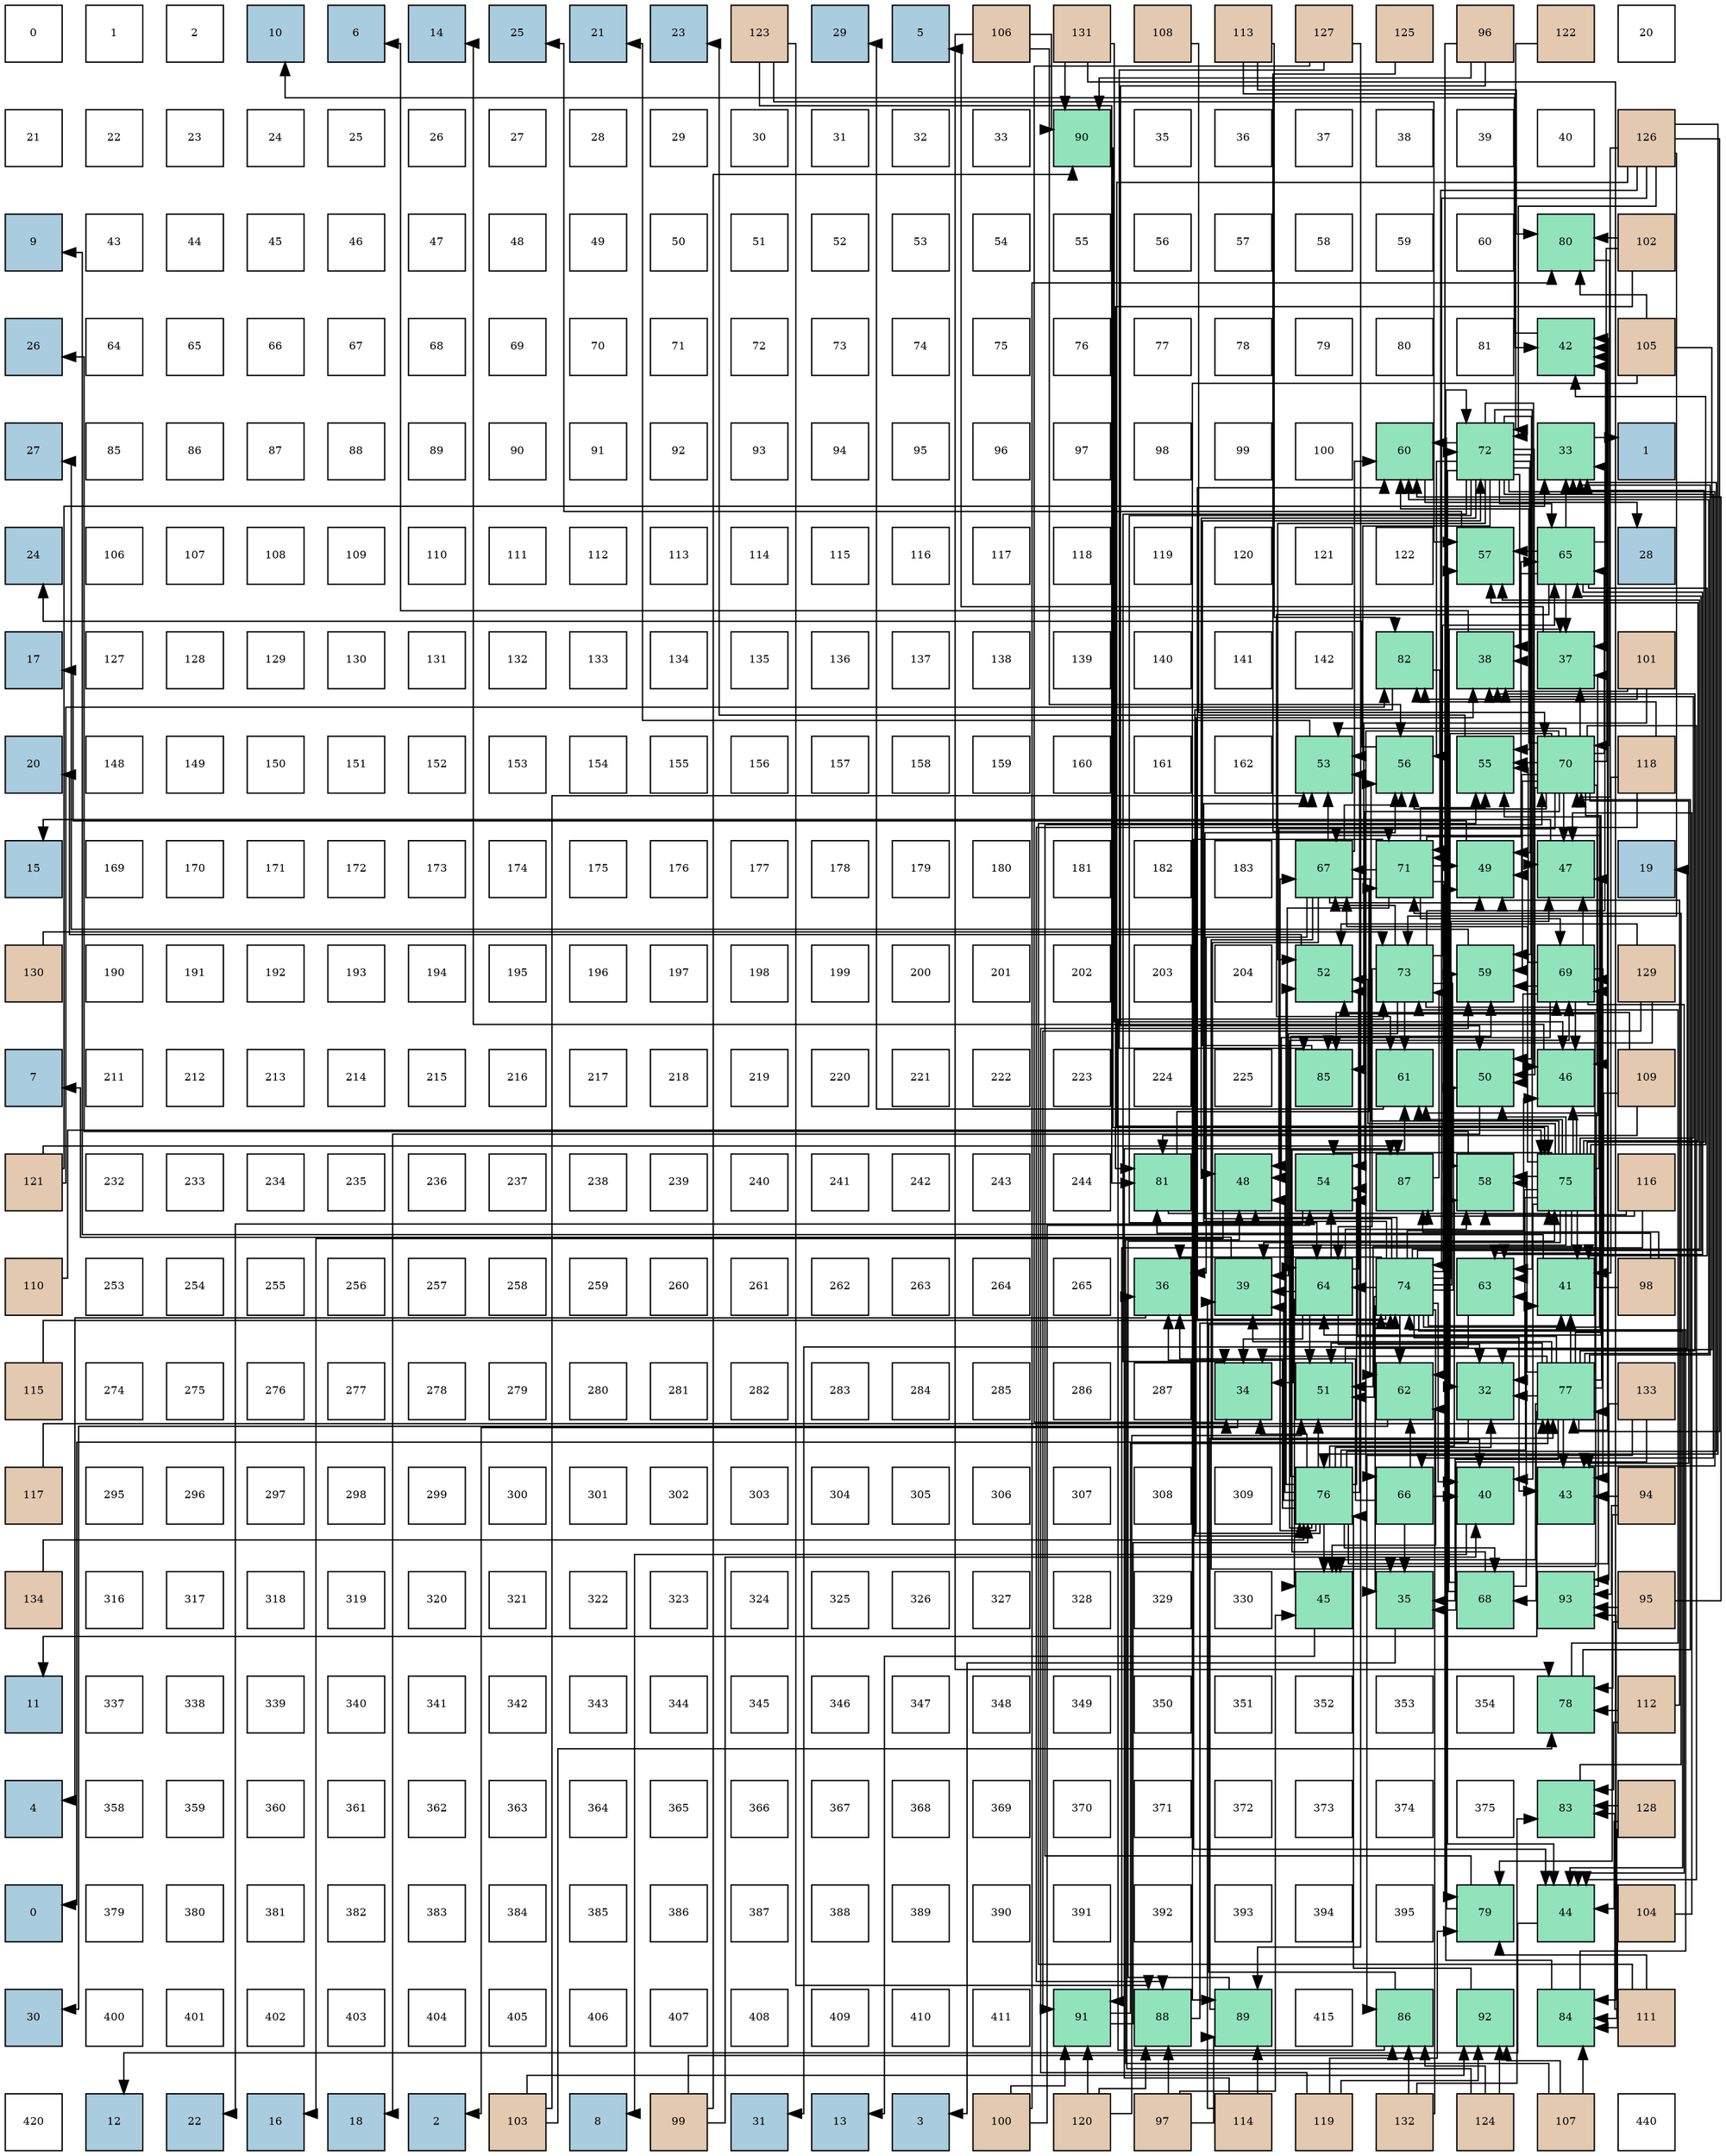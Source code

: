 digraph layout{
 rankdir=TB;
 splines=ortho;
 node [style=filled shape=square fixedsize=true width=0.6];
0[label="0", fontsize=8, fillcolor="#ffffff"];
1[label="1", fontsize=8, fillcolor="#ffffff"];
2[label="2", fontsize=8, fillcolor="#ffffff"];
3[label="10", fontsize=8, fillcolor="#a9ccde"];
4[label="6", fontsize=8, fillcolor="#a9ccde"];
5[label="14", fontsize=8, fillcolor="#a9ccde"];
6[label="25", fontsize=8, fillcolor="#a9ccde"];
7[label="21", fontsize=8, fillcolor="#a9ccde"];
8[label="23", fontsize=8, fillcolor="#a9ccde"];
9[label="123", fontsize=8, fillcolor="#e3c9af"];
10[label="29", fontsize=8, fillcolor="#a9ccde"];
11[label="5", fontsize=8, fillcolor="#a9ccde"];
12[label="106", fontsize=8, fillcolor="#e3c9af"];
13[label="131", fontsize=8, fillcolor="#e3c9af"];
14[label="108", fontsize=8, fillcolor="#e3c9af"];
15[label="113", fontsize=8, fillcolor="#e3c9af"];
16[label="127", fontsize=8, fillcolor="#e3c9af"];
17[label="125", fontsize=8, fillcolor="#e3c9af"];
18[label="96", fontsize=8, fillcolor="#e3c9af"];
19[label="122", fontsize=8, fillcolor="#e3c9af"];
20[label="20", fontsize=8, fillcolor="#ffffff"];
21[label="21", fontsize=8, fillcolor="#ffffff"];
22[label="22", fontsize=8, fillcolor="#ffffff"];
23[label="23", fontsize=8, fillcolor="#ffffff"];
24[label="24", fontsize=8, fillcolor="#ffffff"];
25[label="25", fontsize=8, fillcolor="#ffffff"];
26[label="26", fontsize=8, fillcolor="#ffffff"];
27[label="27", fontsize=8, fillcolor="#ffffff"];
28[label="28", fontsize=8, fillcolor="#ffffff"];
29[label="29", fontsize=8, fillcolor="#ffffff"];
30[label="30", fontsize=8, fillcolor="#ffffff"];
31[label="31", fontsize=8, fillcolor="#ffffff"];
32[label="32", fontsize=8, fillcolor="#ffffff"];
33[label="33", fontsize=8, fillcolor="#ffffff"];
34[label="90", fontsize=8, fillcolor="#91e3bb"];
35[label="35", fontsize=8, fillcolor="#ffffff"];
36[label="36", fontsize=8, fillcolor="#ffffff"];
37[label="37", fontsize=8, fillcolor="#ffffff"];
38[label="38", fontsize=8, fillcolor="#ffffff"];
39[label="39", fontsize=8, fillcolor="#ffffff"];
40[label="40", fontsize=8, fillcolor="#ffffff"];
41[label="126", fontsize=8, fillcolor="#e3c9af"];
42[label="9", fontsize=8, fillcolor="#a9ccde"];
43[label="43", fontsize=8, fillcolor="#ffffff"];
44[label="44", fontsize=8, fillcolor="#ffffff"];
45[label="45", fontsize=8, fillcolor="#ffffff"];
46[label="46", fontsize=8, fillcolor="#ffffff"];
47[label="47", fontsize=8, fillcolor="#ffffff"];
48[label="48", fontsize=8, fillcolor="#ffffff"];
49[label="49", fontsize=8, fillcolor="#ffffff"];
50[label="50", fontsize=8, fillcolor="#ffffff"];
51[label="51", fontsize=8, fillcolor="#ffffff"];
52[label="52", fontsize=8, fillcolor="#ffffff"];
53[label="53", fontsize=8, fillcolor="#ffffff"];
54[label="54", fontsize=8, fillcolor="#ffffff"];
55[label="55", fontsize=8, fillcolor="#ffffff"];
56[label="56", fontsize=8, fillcolor="#ffffff"];
57[label="57", fontsize=8, fillcolor="#ffffff"];
58[label="58", fontsize=8, fillcolor="#ffffff"];
59[label="59", fontsize=8, fillcolor="#ffffff"];
60[label="60", fontsize=8, fillcolor="#ffffff"];
61[label="80", fontsize=8, fillcolor="#91e3bb"];
62[label="102", fontsize=8, fillcolor="#e3c9af"];
63[label="26", fontsize=8, fillcolor="#a9ccde"];
64[label="64", fontsize=8, fillcolor="#ffffff"];
65[label="65", fontsize=8, fillcolor="#ffffff"];
66[label="66", fontsize=8, fillcolor="#ffffff"];
67[label="67", fontsize=8, fillcolor="#ffffff"];
68[label="68", fontsize=8, fillcolor="#ffffff"];
69[label="69", fontsize=8, fillcolor="#ffffff"];
70[label="70", fontsize=8, fillcolor="#ffffff"];
71[label="71", fontsize=8, fillcolor="#ffffff"];
72[label="72", fontsize=8, fillcolor="#ffffff"];
73[label="73", fontsize=8, fillcolor="#ffffff"];
74[label="74", fontsize=8, fillcolor="#ffffff"];
75[label="75", fontsize=8, fillcolor="#ffffff"];
76[label="76", fontsize=8, fillcolor="#ffffff"];
77[label="77", fontsize=8, fillcolor="#ffffff"];
78[label="78", fontsize=8, fillcolor="#ffffff"];
79[label="79", fontsize=8, fillcolor="#ffffff"];
80[label="80", fontsize=8, fillcolor="#ffffff"];
81[label="81", fontsize=8, fillcolor="#ffffff"];
82[label="42", fontsize=8, fillcolor="#91e3bb"];
83[label="105", fontsize=8, fillcolor="#e3c9af"];
84[label="27", fontsize=8, fillcolor="#a9ccde"];
85[label="85", fontsize=8, fillcolor="#ffffff"];
86[label="86", fontsize=8, fillcolor="#ffffff"];
87[label="87", fontsize=8, fillcolor="#ffffff"];
88[label="88", fontsize=8, fillcolor="#ffffff"];
89[label="89", fontsize=8, fillcolor="#ffffff"];
90[label="90", fontsize=8, fillcolor="#ffffff"];
91[label="91", fontsize=8, fillcolor="#ffffff"];
92[label="92", fontsize=8, fillcolor="#ffffff"];
93[label="93", fontsize=8, fillcolor="#ffffff"];
94[label="94", fontsize=8, fillcolor="#ffffff"];
95[label="95", fontsize=8, fillcolor="#ffffff"];
96[label="96", fontsize=8, fillcolor="#ffffff"];
97[label="97", fontsize=8, fillcolor="#ffffff"];
98[label="98", fontsize=8, fillcolor="#ffffff"];
99[label="99", fontsize=8, fillcolor="#ffffff"];
100[label="100", fontsize=8, fillcolor="#ffffff"];
101[label="60", fontsize=8, fillcolor="#91e3bb"];
102[label="72", fontsize=8, fillcolor="#91e3bb"];
103[label="33", fontsize=8, fillcolor="#91e3bb"];
104[label="1", fontsize=8, fillcolor="#a9ccde"];
105[label="24", fontsize=8, fillcolor="#a9ccde"];
106[label="106", fontsize=8, fillcolor="#ffffff"];
107[label="107", fontsize=8, fillcolor="#ffffff"];
108[label="108", fontsize=8, fillcolor="#ffffff"];
109[label="109", fontsize=8, fillcolor="#ffffff"];
110[label="110", fontsize=8, fillcolor="#ffffff"];
111[label="111", fontsize=8, fillcolor="#ffffff"];
112[label="112", fontsize=8, fillcolor="#ffffff"];
113[label="113", fontsize=8, fillcolor="#ffffff"];
114[label="114", fontsize=8, fillcolor="#ffffff"];
115[label="115", fontsize=8, fillcolor="#ffffff"];
116[label="116", fontsize=8, fillcolor="#ffffff"];
117[label="117", fontsize=8, fillcolor="#ffffff"];
118[label="118", fontsize=8, fillcolor="#ffffff"];
119[label="119", fontsize=8, fillcolor="#ffffff"];
120[label="120", fontsize=8, fillcolor="#ffffff"];
121[label="121", fontsize=8, fillcolor="#ffffff"];
122[label="122", fontsize=8, fillcolor="#ffffff"];
123[label="57", fontsize=8, fillcolor="#91e3bb"];
124[label="65", fontsize=8, fillcolor="#91e3bb"];
125[label="28", fontsize=8, fillcolor="#a9ccde"];
126[label="17", fontsize=8, fillcolor="#a9ccde"];
127[label="127", fontsize=8, fillcolor="#ffffff"];
128[label="128", fontsize=8, fillcolor="#ffffff"];
129[label="129", fontsize=8, fillcolor="#ffffff"];
130[label="130", fontsize=8, fillcolor="#ffffff"];
131[label="131", fontsize=8, fillcolor="#ffffff"];
132[label="132", fontsize=8, fillcolor="#ffffff"];
133[label="133", fontsize=8, fillcolor="#ffffff"];
134[label="134", fontsize=8, fillcolor="#ffffff"];
135[label="135", fontsize=8, fillcolor="#ffffff"];
136[label="136", fontsize=8, fillcolor="#ffffff"];
137[label="137", fontsize=8, fillcolor="#ffffff"];
138[label="138", fontsize=8, fillcolor="#ffffff"];
139[label="139", fontsize=8, fillcolor="#ffffff"];
140[label="140", fontsize=8, fillcolor="#ffffff"];
141[label="141", fontsize=8, fillcolor="#ffffff"];
142[label="142", fontsize=8, fillcolor="#ffffff"];
143[label="82", fontsize=8, fillcolor="#91e3bb"];
144[label="38", fontsize=8, fillcolor="#91e3bb"];
145[label="37", fontsize=8, fillcolor="#91e3bb"];
146[label="101", fontsize=8, fillcolor="#e3c9af"];
147[label="20", fontsize=8, fillcolor="#a9ccde"];
148[label="148", fontsize=8, fillcolor="#ffffff"];
149[label="149", fontsize=8, fillcolor="#ffffff"];
150[label="150", fontsize=8, fillcolor="#ffffff"];
151[label="151", fontsize=8, fillcolor="#ffffff"];
152[label="152", fontsize=8, fillcolor="#ffffff"];
153[label="153", fontsize=8, fillcolor="#ffffff"];
154[label="154", fontsize=8, fillcolor="#ffffff"];
155[label="155", fontsize=8, fillcolor="#ffffff"];
156[label="156", fontsize=8, fillcolor="#ffffff"];
157[label="157", fontsize=8, fillcolor="#ffffff"];
158[label="158", fontsize=8, fillcolor="#ffffff"];
159[label="159", fontsize=8, fillcolor="#ffffff"];
160[label="160", fontsize=8, fillcolor="#ffffff"];
161[label="161", fontsize=8, fillcolor="#ffffff"];
162[label="162", fontsize=8, fillcolor="#ffffff"];
163[label="53", fontsize=8, fillcolor="#91e3bb"];
164[label="56", fontsize=8, fillcolor="#91e3bb"];
165[label="55", fontsize=8, fillcolor="#91e3bb"];
166[label="70", fontsize=8, fillcolor="#91e3bb"];
167[label="118", fontsize=8, fillcolor="#e3c9af"];
168[label="15", fontsize=8, fillcolor="#a9ccde"];
169[label="169", fontsize=8, fillcolor="#ffffff"];
170[label="170", fontsize=8, fillcolor="#ffffff"];
171[label="171", fontsize=8, fillcolor="#ffffff"];
172[label="172", fontsize=8, fillcolor="#ffffff"];
173[label="173", fontsize=8, fillcolor="#ffffff"];
174[label="174", fontsize=8, fillcolor="#ffffff"];
175[label="175", fontsize=8, fillcolor="#ffffff"];
176[label="176", fontsize=8, fillcolor="#ffffff"];
177[label="177", fontsize=8, fillcolor="#ffffff"];
178[label="178", fontsize=8, fillcolor="#ffffff"];
179[label="179", fontsize=8, fillcolor="#ffffff"];
180[label="180", fontsize=8, fillcolor="#ffffff"];
181[label="181", fontsize=8, fillcolor="#ffffff"];
182[label="182", fontsize=8, fillcolor="#ffffff"];
183[label="183", fontsize=8, fillcolor="#ffffff"];
184[label="67", fontsize=8, fillcolor="#91e3bb"];
185[label="71", fontsize=8, fillcolor="#91e3bb"];
186[label="49", fontsize=8, fillcolor="#91e3bb"];
187[label="47", fontsize=8, fillcolor="#91e3bb"];
188[label="19", fontsize=8, fillcolor="#a9ccde"];
189[label="130", fontsize=8, fillcolor="#e3c9af"];
190[label="190", fontsize=8, fillcolor="#ffffff"];
191[label="191", fontsize=8, fillcolor="#ffffff"];
192[label="192", fontsize=8, fillcolor="#ffffff"];
193[label="193", fontsize=8, fillcolor="#ffffff"];
194[label="194", fontsize=8, fillcolor="#ffffff"];
195[label="195", fontsize=8, fillcolor="#ffffff"];
196[label="196", fontsize=8, fillcolor="#ffffff"];
197[label="197", fontsize=8, fillcolor="#ffffff"];
198[label="198", fontsize=8, fillcolor="#ffffff"];
199[label="199", fontsize=8, fillcolor="#ffffff"];
200[label="200", fontsize=8, fillcolor="#ffffff"];
201[label="201", fontsize=8, fillcolor="#ffffff"];
202[label="202", fontsize=8, fillcolor="#ffffff"];
203[label="203", fontsize=8, fillcolor="#ffffff"];
204[label="204", fontsize=8, fillcolor="#ffffff"];
205[label="52", fontsize=8, fillcolor="#91e3bb"];
206[label="73", fontsize=8, fillcolor="#91e3bb"];
207[label="59", fontsize=8, fillcolor="#91e3bb"];
208[label="69", fontsize=8, fillcolor="#91e3bb"];
209[label="129", fontsize=8, fillcolor="#e3c9af"];
210[label="7", fontsize=8, fillcolor="#a9ccde"];
211[label="211", fontsize=8, fillcolor="#ffffff"];
212[label="212", fontsize=8, fillcolor="#ffffff"];
213[label="213", fontsize=8, fillcolor="#ffffff"];
214[label="214", fontsize=8, fillcolor="#ffffff"];
215[label="215", fontsize=8, fillcolor="#ffffff"];
216[label="216", fontsize=8, fillcolor="#ffffff"];
217[label="217", fontsize=8, fillcolor="#ffffff"];
218[label="218", fontsize=8, fillcolor="#ffffff"];
219[label="219", fontsize=8, fillcolor="#ffffff"];
220[label="220", fontsize=8, fillcolor="#ffffff"];
221[label="221", fontsize=8, fillcolor="#ffffff"];
222[label="222", fontsize=8, fillcolor="#ffffff"];
223[label="223", fontsize=8, fillcolor="#ffffff"];
224[label="224", fontsize=8, fillcolor="#ffffff"];
225[label="225", fontsize=8, fillcolor="#ffffff"];
226[label="85", fontsize=8, fillcolor="#91e3bb"];
227[label="61", fontsize=8, fillcolor="#91e3bb"];
228[label="50", fontsize=8, fillcolor="#91e3bb"];
229[label="46", fontsize=8, fillcolor="#91e3bb"];
230[label="109", fontsize=8, fillcolor="#e3c9af"];
231[label="121", fontsize=8, fillcolor="#e3c9af"];
232[label="232", fontsize=8, fillcolor="#ffffff"];
233[label="233", fontsize=8, fillcolor="#ffffff"];
234[label="234", fontsize=8, fillcolor="#ffffff"];
235[label="235", fontsize=8, fillcolor="#ffffff"];
236[label="236", fontsize=8, fillcolor="#ffffff"];
237[label="237", fontsize=8, fillcolor="#ffffff"];
238[label="238", fontsize=8, fillcolor="#ffffff"];
239[label="239", fontsize=8, fillcolor="#ffffff"];
240[label="240", fontsize=8, fillcolor="#ffffff"];
241[label="241", fontsize=8, fillcolor="#ffffff"];
242[label="242", fontsize=8, fillcolor="#ffffff"];
243[label="243", fontsize=8, fillcolor="#ffffff"];
244[label="244", fontsize=8, fillcolor="#ffffff"];
245[label="81", fontsize=8, fillcolor="#91e3bb"];
246[label="48", fontsize=8, fillcolor="#91e3bb"];
247[label="54", fontsize=8, fillcolor="#91e3bb"];
248[label="87", fontsize=8, fillcolor="#91e3bb"];
249[label="58", fontsize=8, fillcolor="#91e3bb"];
250[label="75", fontsize=8, fillcolor="#91e3bb"];
251[label="116", fontsize=8, fillcolor="#e3c9af"];
252[label="110", fontsize=8, fillcolor="#e3c9af"];
253[label="253", fontsize=8, fillcolor="#ffffff"];
254[label="254", fontsize=8, fillcolor="#ffffff"];
255[label="255", fontsize=8, fillcolor="#ffffff"];
256[label="256", fontsize=8, fillcolor="#ffffff"];
257[label="257", fontsize=8, fillcolor="#ffffff"];
258[label="258", fontsize=8, fillcolor="#ffffff"];
259[label="259", fontsize=8, fillcolor="#ffffff"];
260[label="260", fontsize=8, fillcolor="#ffffff"];
261[label="261", fontsize=8, fillcolor="#ffffff"];
262[label="262", fontsize=8, fillcolor="#ffffff"];
263[label="263", fontsize=8, fillcolor="#ffffff"];
264[label="264", fontsize=8, fillcolor="#ffffff"];
265[label="265", fontsize=8, fillcolor="#ffffff"];
266[label="36", fontsize=8, fillcolor="#91e3bb"];
267[label="39", fontsize=8, fillcolor="#91e3bb"];
268[label="64", fontsize=8, fillcolor="#91e3bb"];
269[label="74", fontsize=8, fillcolor="#91e3bb"];
270[label="63", fontsize=8, fillcolor="#91e3bb"];
271[label="41", fontsize=8, fillcolor="#91e3bb"];
272[label="98", fontsize=8, fillcolor="#e3c9af"];
273[label="115", fontsize=8, fillcolor="#e3c9af"];
274[label="274", fontsize=8, fillcolor="#ffffff"];
275[label="275", fontsize=8, fillcolor="#ffffff"];
276[label="276", fontsize=8, fillcolor="#ffffff"];
277[label="277", fontsize=8, fillcolor="#ffffff"];
278[label="278", fontsize=8, fillcolor="#ffffff"];
279[label="279", fontsize=8, fillcolor="#ffffff"];
280[label="280", fontsize=8, fillcolor="#ffffff"];
281[label="281", fontsize=8, fillcolor="#ffffff"];
282[label="282", fontsize=8, fillcolor="#ffffff"];
283[label="283", fontsize=8, fillcolor="#ffffff"];
284[label="284", fontsize=8, fillcolor="#ffffff"];
285[label="285", fontsize=8, fillcolor="#ffffff"];
286[label="286", fontsize=8, fillcolor="#ffffff"];
287[label="287", fontsize=8, fillcolor="#ffffff"];
288[label="34", fontsize=8, fillcolor="#91e3bb"];
289[label="51", fontsize=8, fillcolor="#91e3bb"];
290[label="62", fontsize=8, fillcolor="#91e3bb"];
291[label="32", fontsize=8, fillcolor="#91e3bb"];
292[label="77", fontsize=8, fillcolor="#91e3bb"];
293[label="133", fontsize=8, fillcolor="#e3c9af"];
294[label="117", fontsize=8, fillcolor="#e3c9af"];
295[label="295", fontsize=8, fillcolor="#ffffff"];
296[label="296", fontsize=8, fillcolor="#ffffff"];
297[label="297", fontsize=8, fillcolor="#ffffff"];
298[label="298", fontsize=8, fillcolor="#ffffff"];
299[label="299", fontsize=8, fillcolor="#ffffff"];
300[label="300", fontsize=8, fillcolor="#ffffff"];
301[label="301", fontsize=8, fillcolor="#ffffff"];
302[label="302", fontsize=8, fillcolor="#ffffff"];
303[label="303", fontsize=8, fillcolor="#ffffff"];
304[label="304", fontsize=8, fillcolor="#ffffff"];
305[label="305", fontsize=8, fillcolor="#ffffff"];
306[label="306", fontsize=8, fillcolor="#ffffff"];
307[label="307", fontsize=8, fillcolor="#ffffff"];
308[label="308", fontsize=8, fillcolor="#ffffff"];
309[label="309", fontsize=8, fillcolor="#ffffff"];
310[label="76", fontsize=8, fillcolor="#91e3bb"];
311[label="66", fontsize=8, fillcolor="#91e3bb"];
312[label="40", fontsize=8, fillcolor="#91e3bb"];
313[label="43", fontsize=8, fillcolor="#91e3bb"];
314[label="94", fontsize=8, fillcolor="#e3c9af"];
315[label="134", fontsize=8, fillcolor="#e3c9af"];
316[label="316", fontsize=8, fillcolor="#ffffff"];
317[label="317", fontsize=8, fillcolor="#ffffff"];
318[label="318", fontsize=8, fillcolor="#ffffff"];
319[label="319", fontsize=8, fillcolor="#ffffff"];
320[label="320", fontsize=8, fillcolor="#ffffff"];
321[label="321", fontsize=8, fillcolor="#ffffff"];
322[label="322", fontsize=8, fillcolor="#ffffff"];
323[label="323", fontsize=8, fillcolor="#ffffff"];
324[label="324", fontsize=8, fillcolor="#ffffff"];
325[label="325", fontsize=8, fillcolor="#ffffff"];
326[label="326", fontsize=8, fillcolor="#ffffff"];
327[label="327", fontsize=8, fillcolor="#ffffff"];
328[label="328", fontsize=8, fillcolor="#ffffff"];
329[label="329", fontsize=8, fillcolor="#ffffff"];
330[label="330", fontsize=8, fillcolor="#ffffff"];
331[label="45", fontsize=8, fillcolor="#91e3bb"];
332[label="35", fontsize=8, fillcolor="#91e3bb"];
333[label="68", fontsize=8, fillcolor="#91e3bb"];
334[label="93", fontsize=8, fillcolor="#91e3bb"];
335[label="95", fontsize=8, fillcolor="#e3c9af"];
336[label="11", fontsize=8, fillcolor="#a9ccde"];
337[label="337", fontsize=8, fillcolor="#ffffff"];
338[label="338", fontsize=8, fillcolor="#ffffff"];
339[label="339", fontsize=8, fillcolor="#ffffff"];
340[label="340", fontsize=8, fillcolor="#ffffff"];
341[label="341", fontsize=8, fillcolor="#ffffff"];
342[label="342", fontsize=8, fillcolor="#ffffff"];
343[label="343", fontsize=8, fillcolor="#ffffff"];
344[label="344", fontsize=8, fillcolor="#ffffff"];
345[label="345", fontsize=8, fillcolor="#ffffff"];
346[label="346", fontsize=8, fillcolor="#ffffff"];
347[label="347", fontsize=8, fillcolor="#ffffff"];
348[label="348", fontsize=8, fillcolor="#ffffff"];
349[label="349", fontsize=8, fillcolor="#ffffff"];
350[label="350", fontsize=8, fillcolor="#ffffff"];
351[label="351", fontsize=8, fillcolor="#ffffff"];
352[label="352", fontsize=8, fillcolor="#ffffff"];
353[label="353", fontsize=8, fillcolor="#ffffff"];
354[label="354", fontsize=8, fillcolor="#ffffff"];
355[label="78", fontsize=8, fillcolor="#91e3bb"];
356[label="112", fontsize=8, fillcolor="#e3c9af"];
357[label="4", fontsize=8, fillcolor="#a9ccde"];
358[label="358", fontsize=8, fillcolor="#ffffff"];
359[label="359", fontsize=8, fillcolor="#ffffff"];
360[label="360", fontsize=8, fillcolor="#ffffff"];
361[label="361", fontsize=8, fillcolor="#ffffff"];
362[label="362", fontsize=8, fillcolor="#ffffff"];
363[label="363", fontsize=8, fillcolor="#ffffff"];
364[label="364", fontsize=8, fillcolor="#ffffff"];
365[label="365", fontsize=8, fillcolor="#ffffff"];
366[label="366", fontsize=8, fillcolor="#ffffff"];
367[label="367", fontsize=8, fillcolor="#ffffff"];
368[label="368", fontsize=8, fillcolor="#ffffff"];
369[label="369", fontsize=8, fillcolor="#ffffff"];
370[label="370", fontsize=8, fillcolor="#ffffff"];
371[label="371", fontsize=8, fillcolor="#ffffff"];
372[label="372", fontsize=8, fillcolor="#ffffff"];
373[label="373", fontsize=8, fillcolor="#ffffff"];
374[label="374", fontsize=8, fillcolor="#ffffff"];
375[label="375", fontsize=8, fillcolor="#ffffff"];
376[label="83", fontsize=8, fillcolor="#91e3bb"];
377[label="128", fontsize=8, fillcolor="#e3c9af"];
378[label="0", fontsize=8, fillcolor="#a9ccde"];
379[label="379", fontsize=8, fillcolor="#ffffff"];
380[label="380", fontsize=8, fillcolor="#ffffff"];
381[label="381", fontsize=8, fillcolor="#ffffff"];
382[label="382", fontsize=8, fillcolor="#ffffff"];
383[label="383", fontsize=8, fillcolor="#ffffff"];
384[label="384", fontsize=8, fillcolor="#ffffff"];
385[label="385", fontsize=8, fillcolor="#ffffff"];
386[label="386", fontsize=8, fillcolor="#ffffff"];
387[label="387", fontsize=8, fillcolor="#ffffff"];
388[label="388", fontsize=8, fillcolor="#ffffff"];
389[label="389", fontsize=8, fillcolor="#ffffff"];
390[label="390", fontsize=8, fillcolor="#ffffff"];
391[label="391", fontsize=8, fillcolor="#ffffff"];
392[label="392", fontsize=8, fillcolor="#ffffff"];
393[label="393", fontsize=8, fillcolor="#ffffff"];
394[label="394", fontsize=8, fillcolor="#ffffff"];
395[label="395", fontsize=8, fillcolor="#ffffff"];
396[label="79", fontsize=8, fillcolor="#91e3bb"];
397[label="44", fontsize=8, fillcolor="#91e3bb"];
398[label="104", fontsize=8, fillcolor="#e3c9af"];
399[label="30", fontsize=8, fillcolor="#a9ccde"];
400[label="400", fontsize=8, fillcolor="#ffffff"];
401[label="401", fontsize=8, fillcolor="#ffffff"];
402[label="402", fontsize=8, fillcolor="#ffffff"];
403[label="403", fontsize=8, fillcolor="#ffffff"];
404[label="404", fontsize=8, fillcolor="#ffffff"];
405[label="405", fontsize=8, fillcolor="#ffffff"];
406[label="406", fontsize=8, fillcolor="#ffffff"];
407[label="407", fontsize=8, fillcolor="#ffffff"];
408[label="408", fontsize=8, fillcolor="#ffffff"];
409[label="409", fontsize=8, fillcolor="#ffffff"];
410[label="410", fontsize=8, fillcolor="#ffffff"];
411[label="411", fontsize=8, fillcolor="#ffffff"];
412[label="91", fontsize=8, fillcolor="#91e3bb"];
413[label="88", fontsize=8, fillcolor="#91e3bb"];
414[label="89", fontsize=8, fillcolor="#91e3bb"];
415[label="415", fontsize=8, fillcolor="#ffffff"];
416[label="86", fontsize=8, fillcolor="#91e3bb"];
417[label="92", fontsize=8, fillcolor="#91e3bb"];
418[label="84", fontsize=8, fillcolor="#91e3bb"];
419[label="111", fontsize=8, fillcolor="#e3c9af"];
420[label="420", fontsize=8, fillcolor="#ffffff"];
421[label="12", fontsize=8, fillcolor="#a9ccde"];
422[label="22", fontsize=8, fillcolor="#a9ccde"];
423[label="16", fontsize=8, fillcolor="#a9ccde"];
424[label="18", fontsize=8, fillcolor="#a9ccde"];
425[label="2", fontsize=8, fillcolor="#a9ccde"];
426[label="103", fontsize=8, fillcolor="#e3c9af"];
427[label="8", fontsize=8, fillcolor="#a9ccde"];
428[label="99", fontsize=8, fillcolor="#e3c9af"];
429[label="31", fontsize=8, fillcolor="#a9ccde"];
430[label="13", fontsize=8, fillcolor="#a9ccde"];
431[label="3", fontsize=8, fillcolor="#a9ccde"];
432[label="100", fontsize=8, fillcolor="#e3c9af"];
433[label="120", fontsize=8, fillcolor="#e3c9af"];
434[label="97", fontsize=8, fillcolor="#e3c9af"];
435[label="114", fontsize=8, fillcolor="#e3c9af"];
436[label="119", fontsize=8, fillcolor="#e3c9af"];
437[label="132", fontsize=8, fillcolor="#e3c9af"];
438[label="124", fontsize=8, fillcolor="#e3c9af"];
439[label="107", fontsize=8, fillcolor="#e3c9af"];
440[label="440", fontsize=8, fillcolor="#ffffff"];
edge [constraint=false, style=vis];291 -> 378;
103 -> 104;
288 -> 425;
332 -> 431;
266 -> 357;
145 -> 11;
144 -> 4;
267 -> 210;
312 -> 427;
271 -> 42;
82 -> 3;
313 -> 336;
397 -> 421;
331 -> 430;
229 -> 5;
187 -> 168;
246 -> 423;
186 -> 126;
228 -> 424;
289 -> 188;
205 -> 147;
163 -> 7;
247 -> 422;
165 -> 8;
164 -> 105;
123 -> 6;
249 -> 63;
207 -> 84;
101 -> 125;
227 -> 10;
290 -> 399;
270 -> 429;
268 -> 291;
268 -> 288;
268 -> 267;
268 -> 331;
268 -> 289;
268 -> 205;
268 -> 247;
268 -> 249;
124 -> 103;
124 -> 145;
124 -> 144;
124 -> 271;
124 -> 82;
124 -> 123;
124 -> 227;
124 -> 270;
311 -> 332;
311 -> 266;
311 -> 312;
311 -> 290;
184 -> 332;
184 -> 266;
184 -> 312;
184 -> 186;
184 -> 163;
184 -> 164;
184 -> 101;
184 -> 290;
333 -> 145;
333 -> 123;
333 -> 227;
333 -> 270;
208 -> 313;
208 -> 397;
208 -> 229;
208 -> 187;
208 -> 246;
208 -> 228;
208 -> 165;
208 -> 207;
166 -> 291;
166 -> 145;
166 -> 82;
166 -> 313;
166 -> 397;
166 -> 229;
166 -> 187;
166 -> 246;
166 -> 186;
166 -> 228;
166 -> 163;
166 -> 247;
166 -> 165;
166 -> 164;
166 -> 207;
166 -> 101;
166 -> 268;
166 -> 124;
166 -> 311;
185 -> 397;
185 -> 186;
185 -> 165;
185 -> 290;
185 -> 268;
185 -> 124;
185 -> 184;
185 -> 208;
102 -> 288;
102 -> 144;
102 -> 313;
102 -> 397;
102 -> 229;
102 -> 187;
102 -> 246;
102 -> 186;
102 -> 228;
102 -> 205;
102 -> 163;
102 -> 165;
102 -> 164;
102 -> 207;
102 -> 101;
102 -> 270;
102 -> 268;
102 -> 124;
102 -> 311;
206 -> 103;
206 -> 267;
206 -> 249;
206 -> 227;
206 -> 268;
206 -> 124;
206 -> 184;
206 -> 208;
269 -> 332;
269 -> 266;
269 -> 312;
269 -> 271;
269 -> 313;
269 -> 397;
269 -> 331;
269 -> 229;
269 -> 187;
269 -> 246;
269 -> 186;
269 -> 228;
269 -> 289;
269 -> 163;
269 -> 165;
269 -> 164;
269 -> 123;
269 -> 207;
269 -> 101;
269 -> 290;
269 -> 268;
269 -> 124;
250 -> 291;
250 -> 103;
250 -> 288;
250 -> 145;
250 -> 144;
250 -> 267;
250 -> 312;
250 -> 271;
250 -> 82;
250 -> 331;
250 -> 229;
250 -> 228;
250 -> 289;
250 -> 205;
250 -> 247;
250 -> 164;
250 -> 123;
250 -> 249;
250 -> 227;
250 -> 270;
250 -> 184;
250 -> 208;
310 -> 291;
310 -> 103;
310 -> 288;
310 -> 266;
310 -> 144;
310 -> 267;
310 -> 271;
310 -> 82;
310 -> 331;
310 -> 246;
310 -> 289;
310 -> 205;
310 -> 163;
310 -> 247;
310 -> 249;
310 -> 207;
310 -> 184;
310 -> 333;
310 -> 208;
292 -> 291;
292 -> 103;
292 -> 288;
292 -> 332;
292 -> 144;
292 -> 267;
292 -> 271;
292 -> 82;
292 -> 313;
292 -> 331;
292 -> 187;
292 -> 289;
292 -> 205;
292 -> 247;
292 -> 249;
292 -> 101;
292 -> 184;
292 -> 333;
292 -> 208;
355 -> 166;
355 -> 206;
396 -> 166;
396 -> 102;
61 -> 166;
245 -> 185;
245 -> 250;
143 -> 185;
143 -> 310;
376 -> 185;
418 -> 102;
418 -> 269;
226 -> 102;
416 -> 206;
416 -> 269;
248 -> 206;
413 -> 269;
414 -> 250;
414 -> 292;
34 -> 250;
412 -> 310;
412 -> 292;
417 -> 310;
334 -> 292;
314 -> 313;
314 -> 396;
314 -> 334;
335 -> 101;
335 -> 355;
335 -> 334;
18 -> 228;
18 -> 396;
18 -> 34;
434 -> 331;
434 -> 413;
434 -> 414;
272 -> 227;
272 -> 245;
272 -> 248;
428 -> 312;
428 -> 416;
428 -> 34;
432 -> 247;
432 -> 61;
432 -> 412;
146 -> 144;
146 -> 143;
146 -> 226;
62 -> 145;
62 -> 61;
62 -> 245;
426 -> 163;
426 -> 355;
426 -> 417;
398 -> 187;
398 -> 418;
398 -> 334;
83 -> 291;
83 -> 61;
83 -> 414;
12 -> 164;
12 -> 355;
12 -> 34;
439 -> 246;
439 -> 418;
439 -> 417;
14 -> 166;
230 -> 270;
230 -> 245;
230 -> 226;
252 -> 250;
419 -> 165;
419 -> 396;
419 -> 376;
356 -> 186;
356 -> 355;
356 -> 376;
15 -> 82;
15 -> 61;
15 -> 143;
435 -> 267;
435 -> 248;
435 -> 414;
273 -> 269;
251 -> 249;
251 -> 248;
251 -> 412;
294 -> 292;
167 -> 271;
167 -> 143;
167 -> 413;
436 -> 207;
436 -> 396;
436 -> 417;
433 -> 289;
433 -> 413;
433 -> 412;
231 -> 103;
231 -> 143;
231 -> 248;
19 -> 102;
9 -> 123;
9 -> 245;
9 -> 413;
438 -> 266;
438 -> 416;
438 -> 417;
17 -> 185;
41 -> 166;
41 -> 185;
41 -> 102;
41 -> 206;
41 -> 269;
41 -> 250;
41 -> 310;
41 -> 292;
16 -> 288;
16 -> 226;
16 -> 414;
377 -> 397;
377 -> 376;
377 -> 418;
209 -> 205;
209 -> 226;
209 -> 412;
189 -> 206;
13 -> 229;
13 -> 418;
13 -> 34;
437 -> 290;
437 -> 376;
437 -> 416;
293 -> 332;
293 -> 416;
293 -> 334;
315 -> 310;
edge [constraint=true, style=invis];
0 -> 21 -> 42 -> 63 -> 84 -> 105 -> 126 -> 147 -> 168 -> 189 -> 210 -> 231 -> 252 -> 273 -> 294 -> 315 -> 336 -> 357 -> 378 -> 399 -> 420;
1 -> 22 -> 43 -> 64 -> 85 -> 106 -> 127 -> 148 -> 169 -> 190 -> 211 -> 232 -> 253 -> 274 -> 295 -> 316 -> 337 -> 358 -> 379 -> 400 -> 421;
2 -> 23 -> 44 -> 65 -> 86 -> 107 -> 128 -> 149 -> 170 -> 191 -> 212 -> 233 -> 254 -> 275 -> 296 -> 317 -> 338 -> 359 -> 380 -> 401 -> 422;
3 -> 24 -> 45 -> 66 -> 87 -> 108 -> 129 -> 150 -> 171 -> 192 -> 213 -> 234 -> 255 -> 276 -> 297 -> 318 -> 339 -> 360 -> 381 -> 402 -> 423;
4 -> 25 -> 46 -> 67 -> 88 -> 109 -> 130 -> 151 -> 172 -> 193 -> 214 -> 235 -> 256 -> 277 -> 298 -> 319 -> 340 -> 361 -> 382 -> 403 -> 424;
5 -> 26 -> 47 -> 68 -> 89 -> 110 -> 131 -> 152 -> 173 -> 194 -> 215 -> 236 -> 257 -> 278 -> 299 -> 320 -> 341 -> 362 -> 383 -> 404 -> 425;
6 -> 27 -> 48 -> 69 -> 90 -> 111 -> 132 -> 153 -> 174 -> 195 -> 216 -> 237 -> 258 -> 279 -> 300 -> 321 -> 342 -> 363 -> 384 -> 405 -> 426;
7 -> 28 -> 49 -> 70 -> 91 -> 112 -> 133 -> 154 -> 175 -> 196 -> 217 -> 238 -> 259 -> 280 -> 301 -> 322 -> 343 -> 364 -> 385 -> 406 -> 427;
8 -> 29 -> 50 -> 71 -> 92 -> 113 -> 134 -> 155 -> 176 -> 197 -> 218 -> 239 -> 260 -> 281 -> 302 -> 323 -> 344 -> 365 -> 386 -> 407 -> 428;
9 -> 30 -> 51 -> 72 -> 93 -> 114 -> 135 -> 156 -> 177 -> 198 -> 219 -> 240 -> 261 -> 282 -> 303 -> 324 -> 345 -> 366 -> 387 -> 408 -> 429;
10 -> 31 -> 52 -> 73 -> 94 -> 115 -> 136 -> 157 -> 178 -> 199 -> 220 -> 241 -> 262 -> 283 -> 304 -> 325 -> 346 -> 367 -> 388 -> 409 -> 430;
11 -> 32 -> 53 -> 74 -> 95 -> 116 -> 137 -> 158 -> 179 -> 200 -> 221 -> 242 -> 263 -> 284 -> 305 -> 326 -> 347 -> 368 -> 389 -> 410 -> 431;
12 -> 33 -> 54 -> 75 -> 96 -> 117 -> 138 -> 159 -> 180 -> 201 -> 222 -> 243 -> 264 -> 285 -> 306 -> 327 -> 348 -> 369 -> 390 -> 411 -> 432;
13 -> 34 -> 55 -> 76 -> 97 -> 118 -> 139 -> 160 -> 181 -> 202 -> 223 -> 244 -> 265 -> 286 -> 307 -> 328 -> 349 -> 370 -> 391 -> 412 -> 433;
14 -> 35 -> 56 -> 77 -> 98 -> 119 -> 140 -> 161 -> 182 -> 203 -> 224 -> 245 -> 266 -> 287 -> 308 -> 329 -> 350 -> 371 -> 392 -> 413 -> 434;
15 -> 36 -> 57 -> 78 -> 99 -> 120 -> 141 -> 162 -> 183 -> 204 -> 225 -> 246 -> 267 -> 288 -> 309 -> 330 -> 351 -> 372 -> 393 -> 414 -> 435;
16 -> 37 -> 58 -> 79 -> 100 -> 121 -> 142 -> 163 -> 184 -> 205 -> 226 -> 247 -> 268 -> 289 -> 310 -> 331 -> 352 -> 373 -> 394 -> 415 -> 436;
17 -> 38 -> 59 -> 80 -> 101 -> 122 -> 143 -> 164 -> 185 -> 206 -> 227 -> 248 -> 269 -> 290 -> 311 -> 332 -> 353 -> 374 -> 395 -> 416 -> 437;
18 -> 39 -> 60 -> 81 -> 102 -> 123 -> 144 -> 165 -> 186 -> 207 -> 228 -> 249 -> 270 -> 291 -> 312 -> 333 -> 354 -> 375 -> 396 -> 417 -> 438;
19 -> 40 -> 61 -> 82 -> 103 -> 124 -> 145 -> 166 -> 187 -> 208 -> 229 -> 250 -> 271 -> 292 -> 313 -> 334 -> 355 -> 376 -> 397 -> 418 -> 439;
20 -> 41 -> 62 -> 83 -> 104 -> 125 -> 146 -> 167 -> 188 -> 209 -> 230 -> 251 -> 272 -> 293 -> 314 -> 335 -> 356 -> 377 -> 398 -> 419 -> 440;
rank = same {0 -> 1 -> 2 -> 3 -> 4 -> 5 -> 6 -> 7 -> 8 -> 9 -> 10 -> 11 -> 12 -> 13 -> 14 -> 15 -> 16 -> 17 -> 18 -> 19 -> 20};
rank = same {21 -> 22 -> 23 -> 24 -> 25 -> 26 -> 27 -> 28 -> 29 -> 30 -> 31 -> 32 -> 33 -> 34 -> 35 -> 36 -> 37 -> 38 -> 39 -> 40 -> 41};
rank = same {42 -> 43 -> 44 -> 45 -> 46 -> 47 -> 48 -> 49 -> 50 -> 51 -> 52 -> 53 -> 54 -> 55 -> 56 -> 57 -> 58 -> 59 -> 60 -> 61 -> 62};
rank = same {63 -> 64 -> 65 -> 66 -> 67 -> 68 -> 69 -> 70 -> 71 -> 72 -> 73 -> 74 -> 75 -> 76 -> 77 -> 78 -> 79 -> 80 -> 81 -> 82 -> 83};
rank = same {84 -> 85 -> 86 -> 87 -> 88 -> 89 -> 90 -> 91 -> 92 -> 93 -> 94 -> 95 -> 96 -> 97 -> 98 -> 99 -> 100 -> 101 -> 102 -> 103 -> 104};
rank = same {105 -> 106 -> 107 -> 108 -> 109 -> 110 -> 111 -> 112 -> 113 -> 114 -> 115 -> 116 -> 117 -> 118 -> 119 -> 120 -> 121 -> 122 -> 123 -> 124 -> 125};
rank = same {126 -> 127 -> 128 -> 129 -> 130 -> 131 -> 132 -> 133 -> 134 -> 135 -> 136 -> 137 -> 138 -> 139 -> 140 -> 141 -> 142 -> 143 -> 144 -> 145 -> 146};
rank = same {147 -> 148 -> 149 -> 150 -> 151 -> 152 -> 153 -> 154 -> 155 -> 156 -> 157 -> 158 -> 159 -> 160 -> 161 -> 162 -> 163 -> 164 -> 165 -> 166 -> 167};
rank = same {168 -> 169 -> 170 -> 171 -> 172 -> 173 -> 174 -> 175 -> 176 -> 177 -> 178 -> 179 -> 180 -> 181 -> 182 -> 183 -> 184 -> 185 -> 186 -> 187 -> 188};
rank = same {189 -> 190 -> 191 -> 192 -> 193 -> 194 -> 195 -> 196 -> 197 -> 198 -> 199 -> 200 -> 201 -> 202 -> 203 -> 204 -> 205 -> 206 -> 207 -> 208 -> 209};
rank = same {210 -> 211 -> 212 -> 213 -> 214 -> 215 -> 216 -> 217 -> 218 -> 219 -> 220 -> 221 -> 222 -> 223 -> 224 -> 225 -> 226 -> 227 -> 228 -> 229 -> 230};
rank = same {231 -> 232 -> 233 -> 234 -> 235 -> 236 -> 237 -> 238 -> 239 -> 240 -> 241 -> 242 -> 243 -> 244 -> 245 -> 246 -> 247 -> 248 -> 249 -> 250 -> 251};
rank = same {252 -> 253 -> 254 -> 255 -> 256 -> 257 -> 258 -> 259 -> 260 -> 261 -> 262 -> 263 -> 264 -> 265 -> 266 -> 267 -> 268 -> 269 -> 270 -> 271 -> 272};
rank = same {273 -> 274 -> 275 -> 276 -> 277 -> 278 -> 279 -> 280 -> 281 -> 282 -> 283 -> 284 -> 285 -> 286 -> 287 -> 288 -> 289 -> 290 -> 291 -> 292 -> 293};
rank = same {294 -> 295 -> 296 -> 297 -> 298 -> 299 -> 300 -> 301 -> 302 -> 303 -> 304 -> 305 -> 306 -> 307 -> 308 -> 309 -> 310 -> 311 -> 312 -> 313 -> 314};
rank = same {315 -> 316 -> 317 -> 318 -> 319 -> 320 -> 321 -> 322 -> 323 -> 324 -> 325 -> 326 -> 327 -> 328 -> 329 -> 330 -> 331 -> 332 -> 333 -> 334 -> 335};
rank = same {336 -> 337 -> 338 -> 339 -> 340 -> 341 -> 342 -> 343 -> 344 -> 345 -> 346 -> 347 -> 348 -> 349 -> 350 -> 351 -> 352 -> 353 -> 354 -> 355 -> 356};
rank = same {357 -> 358 -> 359 -> 360 -> 361 -> 362 -> 363 -> 364 -> 365 -> 366 -> 367 -> 368 -> 369 -> 370 -> 371 -> 372 -> 373 -> 374 -> 375 -> 376 -> 377};
rank = same {378 -> 379 -> 380 -> 381 -> 382 -> 383 -> 384 -> 385 -> 386 -> 387 -> 388 -> 389 -> 390 -> 391 -> 392 -> 393 -> 394 -> 395 -> 396 -> 397 -> 398};
rank = same {399 -> 400 -> 401 -> 402 -> 403 -> 404 -> 405 -> 406 -> 407 -> 408 -> 409 -> 410 -> 411 -> 412 -> 413 -> 414 -> 415 -> 416 -> 417 -> 418 -> 419};
rank = same {420 -> 421 -> 422 -> 423 -> 424 -> 425 -> 426 -> 427 -> 428 -> 429 -> 430 -> 431 -> 432 -> 433 -> 434 -> 435 -> 436 -> 437 -> 438 -> 439 -> 440};
}